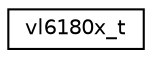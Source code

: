 digraph "Graphical Class Hierarchy"
{
 // LATEX_PDF_SIZE
  edge [fontname="Helvetica",fontsize="10",labelfontname="Helvetica",labelfontsize="10"];
  node [fontname="Helvetica",fontsize="10",shape=record];
  rankdir="LR";
  Node0 [label="vl6180x_t",height=0.2,width=0.4,color="black", fillcolor="white", style="filled",URL="$structvl6180x__t.html",tooltip="VL6180X sensor device data structure type."];
}
